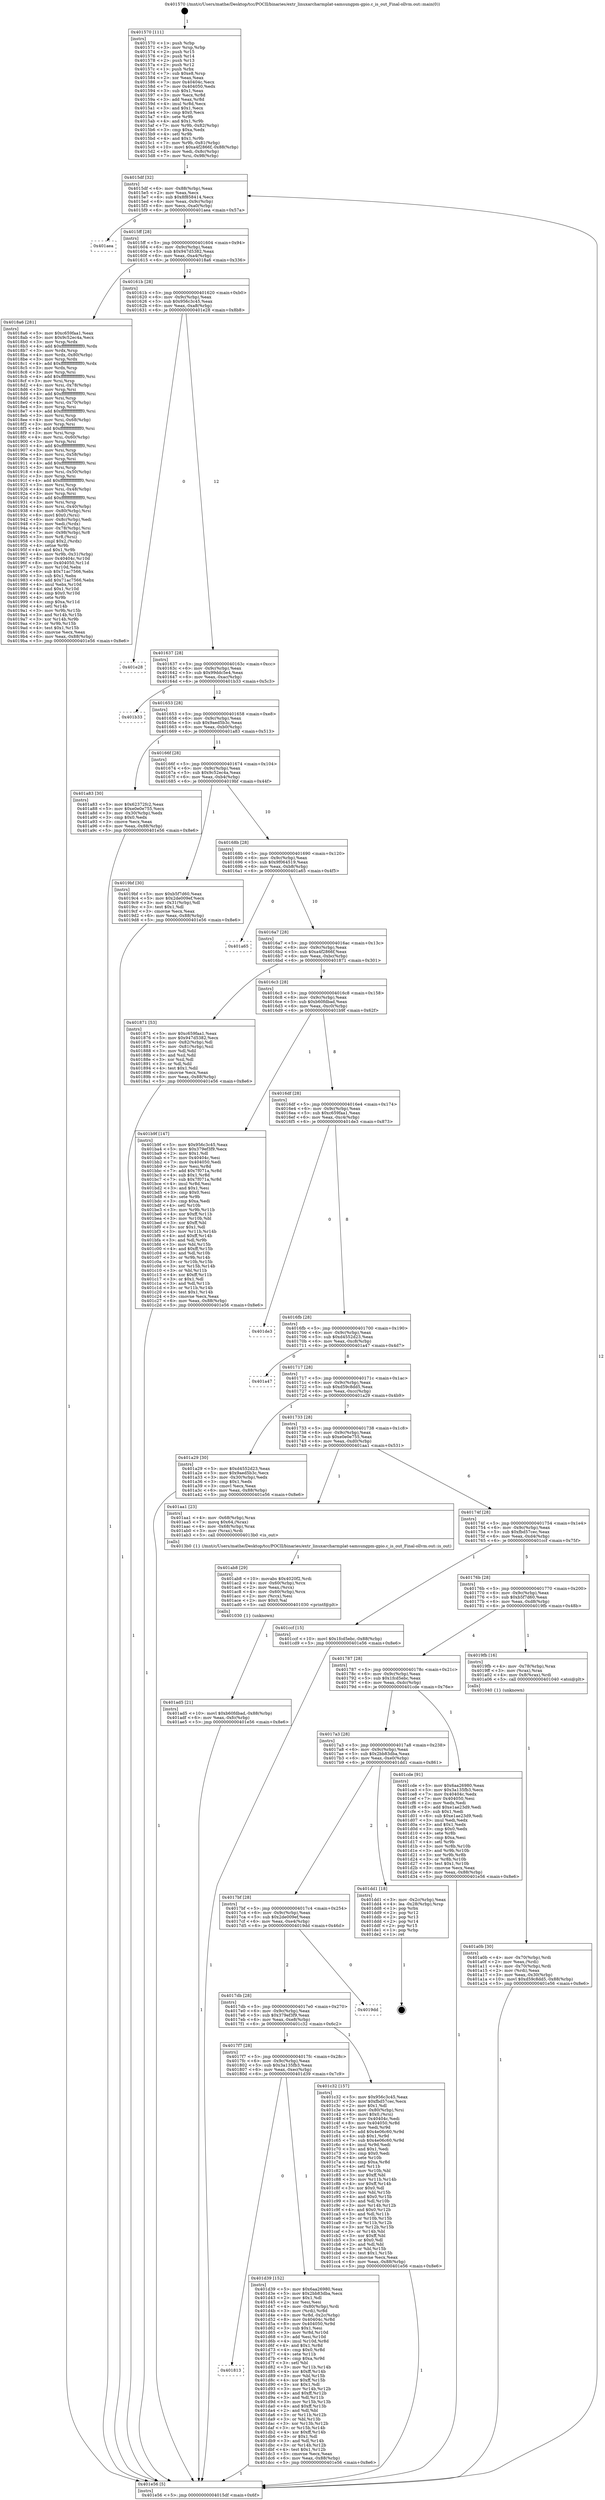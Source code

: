 digraph "0x401570" {
  label = "0x401570 (/mnt/c/Users/mathe/Desktop/tcc/POCII/binaries/extr_linuxarcharmplat-samsungpm-gpio.c_is_out_Final-ollvm.out::main(0))"
  labelloc = "t"
  node[shape=record]

  Entry [label="",width=0.3,height=0.3,shape=circle,fillcolor=black,style=filled]
  "0x4015df" [label="{
     0x4015df [32]\l
     | [instrs]\l
     &nbsp;&nbsp;0x4015df \<+6\>: mov -0x88(%rbp),%eax\l
     &nbsp;&nbsp;0x4015e5 \<+2\>: mov %eax,%ecx\l
     &nbsp;&nbsp;0x4015e7 \<+6\>: sub $0x8f858414,%ecx\l
     &nbsp;&nbsp;0x4015ed \<+6\>: mov %eax,-0x9c(%rbp)\l
     &nbsp;&nbsp;0x4015f3 \<+6\>: mov %ecx,-0xa0(%rbp)\l
     &nbsp;&nbsp;0x4015f9 \<+6\>: je 0000000000401aea \<main+0x57a\>\l
  }"]
  "0x401aea" [label="{
     0x401aea\l
  }", style=dashed]
  "0x4015ff" [label="{
     0x4015ff [28]\l
     | [instrs]\l
     &nbsp;&nbsp;0x4015ff \<+5\>: jmp 0000000000401604 \<main+0x94\>\l
     &nbsp;&nbsp;0x401604 \<+6\>: mov -0x9c(%rbp),%eax\l
     &nbsp;&nbsp;0x40160a \<+5\>: sub $0x947d5382,%eax\l
     &nbsp;&nbsp;0x40160f \<+6\>: mov %eax,-0xa4(%rbp)\l
     &nbsp;&nbsp;0x401615 \<+6\>: je 00000000004018a6 \<main+0x336\>\l
  }"]
  Exit [label="",width=0.3,height=0.3,shape=circle,fillcolor=black,style=filled,peripheries=2]
  "0x4018a6" [label="{
     0x4018a6 [281]\l
     | [instrs]\l
     &nbsp;&nbsp;0x4018a6 \<+5\>: mov $0xc659faa1,%eax\l
     &nbsp;&nbsp;0x4018ab \<+5\>: mov $0x9c52ec4a,%ecx\l
     &nbsp;&nbsp;0x4018b0 \<+3\>: mov %rsp,%rdx\l
     &nbsp;&nbsp;0x4018b3 \<+4\>: add $0xfffffffffffffff0,%rdx\l
     &nbsp;&nbsp;0x4018b7 \<+3\>: mov %rdx,%rsp\l
     &nbsp;&nbsp;0x4018ba \<+4\>: mov %rdx,-0x80(%rbp)\l
     &nbsp;&nbsp;0x4018be \<+3\>: mov %rsp,%rdx\l
     &nbsp;&nbsp;0x4018c1 \<+4\>: add $0xfffffffffffffff0,%rdx\l
     &nbsp;&nbsp;0x4018c5 \<+3\>: mov %rdx,%rsp\l
     &nbsp;&nbsp;0x4018c8 \<+3\>: mov %rsp,%rsi\l
     &nbsp;&nbsp;0x4018cb \<+4\>: add $0xfffffffffffffff0,%rsi\l
     &nbsp;&nbsp;0x4018cf \<+3\>: mov %rsi,%rsp\l
     &nbsp;&nbsp;0x4018d2 \<+4\>: mov %rsi,-0x78(%rbp)\l
     &nbsp;&nbsp;0x4018d6 \<+3\>: mov %rsp,%rsi\l
     &nbsp;&nbsp;0x4018d9 \<+4\>: add $0xfffffffffffffff0,%rsi\l
     &nbsp;&nbsp;0x4018dd \<+3\>: mov %rsi,%rsp\l
     &nbsp;&nbsp;0x4018e0 \<+4\>: mov %rsi,-0x70(%rbp)\l
     &nbsp;&nbsp;0x4018e4 \<+3\>: mov %rsp,%rsi\l
     &nbsp;&nbsp;0x4018e7 \<+4\>: add $0xfffffffffffffff0,%rsi\l
     &nbsp;&nbsp;0x4018eb \<+3\>: mov %rsi,%rsp\l
     &nbsp;&nbsp;0x4018ee \<+4\>: mov %rsi,-0x68(%rbp)\l
     &nbsp;&nbsp;0x4018f2 \<+3\>: mov %rsp,%rsi\l
     &nbsp;&nbsp;0x4018f5 \<+4\>: add $0xfffffffffffffff0,%rsi\l
     &nbsp;&nbsp;0x4018f9 \<+3\>: mov %rsi,%rsp\l
     &nbsp;&nbsp;0x4018fc \<+4\>: mov %rsi,-0x60(%rbp)\l
     &nbsp;&nbsp;0x401900 \<+3\>: mov %rsp,%rsi\l
     &nbsp;&nbsp;0x401903 \<+4\>: add $0xfffffffffffffff0,%rsi\l
     &nbsp;&nbsp;0x401907 \<+3\>: mov %rsi,%rsp\l
     &nbsp;&nbsp;0x40190a \<+4\>: mov %rsi,-0x58(%rbp)\l
     &nbsp;&nbsp;0x40190e \<+3\>: mov %rsp,%rsi\l
     &nbsp;&nbsp;0x401911 \<+4\>: add $0xfffffffffffffff0,%rsi\l
     &nbsp;&nbsp;0x401915 \<+3\>: mov %rsi,%rsp\l
     &nbsp;&nbsp;0x401918 \<+4\>: mov %rsi,-0x50(%rbp)\l
     &nbsp;&nbsp;0x40191c \<+3\>: mov %rsp,%rsi\l
     &nbsp;&nbsp;0x40191f \<+4\>: add $0xfffffffffffffff0,%rsi\l
     &nbsp;&nbsp;0x401923 \<+3\>: mov %rsi,%rsp\l
     &nbsp;&nbsp;0x401926 \<+4\>: mov %rsi,-0x48(%rbp)\l
     &nbsp;&nbsp;0x40192a \<+3\>: mov %rsp,%rsi\l
     &nbsp;&nbsp;0x40192d \<+4\>: add $0xfffffffffffffff0,%rsi\l
     &nbsp;&nbsp;0x401931 \<+3\>: mov %rsi,%rsp\l
     &nbsp;&nbsp;0x401934 \<+4\>: mov %rsi,-0x40(%rbp)\l
     &nbsp;&nbsp;0x401938 \<+4\>: mov -0x80(%rbp),%rsi\l
     &nbsp;&nbsp;0x40193c \<+6\>: movl $0x0,(%rsi)\l
     &nbsp;&nbsp;0x401942 \<+6\>: mov -0x8c(%rbp),%edi\l
     &nbsp;&nbsp;0x401948 \<+2\>: mov %edi,(%rdx)\l
     &nbsp;&nbsp;0x40194a \<+4\>: mov -0x78(%rbp),%rsi\l
     &nbsp;&nbsp;0x40194e \<+7\>: mov -0x98(%rbp),%r8\l
     &nbsp;&nbsp;0x401955 \<+3\>: mov %r8,(%rsi)\l
     &nbsp;&nbsp;0x401958 \<+3\>: cmpl $0x2,(%rdx)\l
     &nbsp;&nbsp;0x40195b \<+4\>: setne %r9b\l
     &nbsp;&nbsp;0x40195f \<+4\>: and $0x1,%r9b\l
     &nbsp;&nbsp;0x401963 \<+4\>: mov %r9b,-0x31(%rbp)\l
     &nbsp;&nbsp;0x401967 \<+8\>: mov 0x40404c,%r10d\l
     &nbsp;&nbsp;0x40196f \<+8\>: mov 0x404050,%r11d\l
     &nbsp;&nbsp;0x401977 \<+3\>: mov %r10d,%ebx\l
     &nbsp;&nbsp;0x40197a \<+6\>: sub $0x71ac7566,%ebx\l
     &nbsp;&nbsp;0x401980 \<+3\>: sub $0x1,%ebx\l
     &nbsp;&nbsp;0x401983 \<+6\>: add $0x71ac7566,%ebx\l
     &nbsp;&nbsp;0x401989 \<+4\>: imul %ebx,%r10d\l
     &nbsp;&nbsp;0x40198d \<+4\>: and $0x1,%r10d\l
     &nbsp;&nbsp;0x401991 \<+4\>: cmp $0x0,%r10d\l
     &nbsp;&nbsp;0x401995 \<+4\>: sete %r9b\l
     &nbsp;&nbsp;0x401999 \<+4\>: cmp $0xa,%r11d\l
     &nbsp;&nbsp;0x40199d \<+4\>: setl %r14b\l
     &nbsp;&nbsp;0x4019a1 \<+3\>: mov %r9b,%r15b\l
     &nbsp;&nbsp;0x4019a4 \<+3\>: and %r14b,%r15b\l
     &nbsp;&nbsp;0x4019a7 \<+3\>: xor %r14b,%r9b\l
     &nbsp;&nbsp;0x4019aa \<+3\>: or %r9b,%r15b\l
     &nbsp;&nbsp;0x4019ad \<+4\>: test $0x1,%r15b\l
     &nbsp;&nbsp;0x4019b1 \<+3\>: cmovne %ecx,%eax\l
     &nbsp;&nbsp;0x4019b4 \<+6\>: mov %eax,-0x88(%rbp)\l
     &nbsp;&nbsp;0x4019ba \<+5\>: jmp 0000000000401e56 \<main+0x8e6\>\l
  }"]
  "0x40161b" [label="{
     0x40161b [28]\l
     | [instrs]\l
     &nbsp;&nbsp;0x40161b \<+5\>: jmp 0000000000401620 \<main+0xb0\>\l
     &nbsp;&nbsp;0x401620 \<+6\>: mov -0x9c(%rbp),%eax\l
     &nbsp;&nbsp;0x401626 \<+5\>: sub $0x956c3c45,%eax\l
     &nbsp;&nbsp;0x40162b \<+6\>: mov %eax,-0xa8(%rbp)\l
     &nbsp;&nbsp;0x401631 \<+6\>: je 0000000000401e28 \<main+0x8b8\>\l
  }"]
  "0x401813" [label="{
     0x401813\l
  }", style=dashed]
  "0x401e28" [label="{
     0x401e28\l
  }", style=dashed]
  "0x401637" [label="{
     0x401637 [28]\l
     | [instrs]\l
     &nbsp;&nbsp;0x401637 \<+5\>: jmp 000000000040163c \<main+0xcc\>\l
     &nbsp;&nbsp;0x40163c \<+6\>: mov -0x9c(%rbp),%eax\l
     &nbsp;&nbsp;0x401642 \<+5\>: sub $0x99ddc5e4,%eax\l
     &nbsp;&nbsp;0x401647 \<+6\>: mov %eax,-0xac(%rbp)\l
     &nbsp;&nbsp;0x40164d \<+6\>: je 0000000000401b33 \<main+0x5c3\>\l
  }"]
  "0x401d39" [label="{
     0x401d39 [152]\l
     | [instrs]\l
     &nbsp;&nbsp;0x401d39 \<+5\>: mov $0x6aa26980,%eax\l
     &nbsp;&nbsp;0x401d3e \<+5\>: mov $0x2bb83dba,%ecx\l
     &nbsp;&nbsp;0x401d43 \<+2\>: mov $0x1,%dl\l
     &nbsp;&nbsp;0x401d45 \<+2\>: xor %esi,%esi\l
     &nbsp;&nbsp;0x401d47 \<+4\>: mov -0x80(%rbp),%rdi\l
     &nbsp;&nbsp;0x401d4b \<+3\>: mov (%rdi),%r8d\l
     &nbsp;&nbsp;0x401d4e \<+4\>: mov %r8d,-0x2c(%rbp)\l
     &nbsp;&nbsp;0x401d52 \<+8\>: mov 0x40404c,%r8d\l
     &nbsp;&nbsp;0x401d5a \<+8\>: mov 0x404050,%r9d\l
     &nbsp;&nbsp;0x401d62 \<+3\>: sub $0x1,%esi\l
     &nbsp;&nbsp;0x401d65 \<+3\>: mov %r8d,%r10d\l
     &nbsp;&nbsp;0x401d68 \<+3\>: add %esi,%r10d\l
     &nbsp;&nbsp;0x401d6b \<+4\>: imul %r10d,%r8d\l
     &nbsp;&nbsp;0x401d6f \<+4\>: and $0x1,%r8d\l
     &nbsp;&nbsp;0x401d73 \<+4\>: cmp $0x0,%r8d\l
     &nbsp;&nbsp;0x401d77 \<+4\>: sete %r11b\l
     &nbsp;&nbsp;0x401d7b \<+4\>: cmp $0xa,%r9d\l
     &nbsp;&nbsp;0x401d7f \<+3\>: setl %bl\l
     &nbsp;&nbsp;0x401d82 \<+3\>: mov %r11b,%r14b\l
     &nbsp;&nbsp;0x401d85 \<+4\>: xor $0xff,%r14b\l
     &nbsp;&nbsp;0x401d89 \<+3\>: mov %bl,%r15b\l
     &nbsp;&nbsp;0x401d8c \<+4\>: xor $0xff,%r15b\l
     &nbsp;&nbsp;0x401d90 \<+3\>: xor $0x1,%dl\l
     &nbsp;&nbsp;0x401d93 \<+3\>: mov %r14b,%r12b\l
     &nbsp;&nbsp;0x401d96 \<+4\>: and $0xff,%r12b\l
     &nbsp;&nbsp;0x401d9a \<+3\>: and %dl,%r11b\l
     &nbsp;&nbsp;0x401d9d \<+3\>: mov %r15b,%r13b\l
     &nbsp;&nbsp;0x401da0 \<+4\>: and $0xff,%r13b\l
     &nbsp;&nbsp;0x401da4 \<+2\>: and %dl,%bl\l
     &nbsp;&nbsp;0x401da6 \<+3\>: or %r11b,%r12b\l
     &nbsp;&nbsp;0x401da9 \<+3\>: or %bl,%r13b\l
     &nbsp;&nbsp;0x401dac \<+3\>: xor %r13b,%r12b\l
     &nbsp;&nbsp;0x401daf \<+3\>: or %r15b,%r14b\l
     &nbsp;&nbsp;0x401db2 \<+4\>: xor $0xff,%r14b\l
     &nbsp;&nbsp;0x401db6 \<+3\>: or $0x1,%dl\l
     &nbsp;&nbsp;0x401db9 \<+3\>: and %dl,%r14b\l
     &nbsp;&nbsp;0x401dbc \<+3\>: or %r14b,%r12b\l
     &nbsp;&nbsp;0x401dbf \<+4\>: test $0x1,%r12b\l
     &nbsp;&nbsp;0x401dc3 \<+3\>: cmovne %ecx,%eax\l
     &nbsp;&nbsp;0x401dc6 \<+6\>: mov %eax,-0x88(%rbp)\l
     &nbsp;&nbsp;0x401dcc \<+5\>: jmp 0000000000401e56 \<main+0x8e6\>\l
  }"]
  "0x401b33" [label="{
     0x401b33\l
  }", style=dashed]
  "0x401653" [label="{
     0x401653 [28]\l
     | [instrs]\l
     &nbsp;&nbsp;0x401653 \<+5\>: jmp 0000000000401658 \<main+0xe8\>\l
     &nbsp;&nbsp;0x401658 \<+6\>: mov -0x9c(%rbp),%eax\l
     &nbsp;&nbsp;0x40165e \<+5\>: sub $0x9aed5b3c,%eax\l
     &nbsp;&nbsp;0x401663 \<+6\>: mov %eax,-0xb0(%rbp)\l
     &nbsp;&nbsp;0x401669 \<+6\>: je 0000000000401a83 \<main+0x513\>\l
  }"]
  "0x4017f7" [label="{
     0x4017f7 [28]\l
     | [instrs]\l
     &nbsp;&nbsp;0x4017f7 \<+5\>: jmp 00000000004017fc \<main+0x28c\>\l
     &nbsp;&nbsp;0x4017fc \<+6\>: mov -0x9c(%rbp),%eax\l
     &nbsp;&nbsp;0x401802 \<+5\>: sub $0x3a135fb3,%eax\l
     &nbsp;&nbsp;0x401807 \<+6\>: mov %eax,-0xec(%rbp)\l
     &nbsp;&nbsp;0x40180d \<+6\>: je 0000000000401d39 \<main+0x7c9\>\l
  }"]
  "0x401a83" [label="{
     0x401a83 [30]\l
     | [instrs]\l
     &nbsp;&nbsp;0x401a83 \<+5\>: mov $0x62372fc2,%eax\l
     &nbsp;&nbsp;0x401a88 \<+5\>: mov $0xe0e0e755,%ecx\l
     &nbsp;&nbsp;0x401a8d \<+3\>: mov -0x30(%rbp),%edx\l
     &nbsp;&nbsp;0x401a90 \<+3\>: cmp $0x0,%edx\l
     &nbsp;&nbsp;0x401a93 \<+3\>: cmove %ecx,%eax\l
     &nbsp;&nbsp;0x401a96 \<+6\>: mov %eax,-0x88(%rbp)\l
     &nbsp;&nbsp;0x401a9c \<+5\>: jmp 0000000000401e56 \<main+0x8e6\>\l
  }"]
  "0x40166f" [label="{
     0x40166f [28]\l
     | [instrs]\l
     &nbsp;&nbsp;0x40166f \<+5\>: jmp 0000000000401674 \<main+0x104\>\l
     &nbsp;&nbsp;0x401674 \<+6\>: mov -0x9c(%rbp),%eax\l
     &nbsp;&nbsp;0x40167a \<+5\>: sub $0x9c52ec4a,%eax\l
     &nbsp;&nbsp;0x40167f \<+6\>: mov %eax,-0xb4(%rbp)\l
     &nbsp;&nbsp;0x401685 \<+6\>: je 00000000004019bf \<main+0x44f\>\l
  }"]
  "0x401c32" [label="{
     0x401c32 [157]\l
     | [instrs]\l
     &nbsp;&nbsp;0x401c32 \<+5\>: mov $0x956c3c45,%eax\l
     &nbsp;&nbsp;0x401c37 \<+5\>: mov $0xfbd57cec,%ecx\l
     &nbsp;&nbsp;0x401c3c \<+2\>: mov $0x1,%dl\l
     &nbsp;&nbsp;0x401c3e \<+4\>: mov -0x80(%rbp),%rsi\l
     &nbsp;&nbsp;0x401c42 \<+6\>: movl $0x0,(%rsi)\l
     &nbsp;&nbsp;0x401c48 \<+7\>: mov 0x40404c,%edi\l
     &nbsp;&nbsp;0x401c4f \<+8\>: mov 0x404050,%r8d\l
     &nbsp;&nbsp;0x401c57 \<+3\>: mov %edi,%r9d\l
     &nbsp;&nbsp;0x401c5a \<+7\>: add $0x4e06c60,%r9d\l
     &nbsp;&nbsp;0x401c61 \<+4\>: sub $0x1,%r9d\l
     &nbsp;&nbsp;0x401c65 \<+7\>: sub $0x4e06c60,%r9d\l
     &nbsp;&nbsp;0x401c6c \<+4\>: imul %r9d,%edi\l
     &nbsp;&nbsp;0x401c70 \<+3\>: and $0x1,%edi\l
     &nbsp;&nbsp;0x401c73 \<+3\>: cmp $0x0,%edi\l
     &nbsp;&nbsp;0x401c76 \<+4\>: sete %r10b\l
     &nbsp;&nbsp;0x401c7a \<+4\>: cmp $0xa,%r8d\l
     &nbsp;&nbsp;0x401c7e \<+4\>: setl %r11b\l
     &nbsp;&nbsp;0x401c82 \<+3\>: mov %r10b,%bl\l
     &nbsp;&nbsp;0x401c85 \<+3\>: xor $0xff,%bl\l
     &nbsp;&nbsp;0x401c88 \<+3\>: mov %r11b,%r14b\l
     &nbsp;&nbsp;0x401c8b \<+4\>: xor $0xff,%r14b\l
     &nbsp;&nbsp;0x401c8f \<+3\>: xor $0x0,%dl\l
     &nbsp;&nbsp;0x401c92 \<+3\>: mov %bl,%r15b\l
     &nbsp;&nbsp;0x401c95 \<+4\>: and $0x0,%r15b\l
     &nbsp;&nbsp;0x401c99 \<+3\>: and %dl,%r10b\l
     &nbsp;&nbsp;0x401c9c \<+3\>: mov %r14b,%r12b\l
     &nbsp;&nbsp;0x401c9f \<+4\>: and $0x0,%r12b\l
     &nbsp;&nbsp;0x401ca3 \<+3\>: and %dl,%r11b\l
     &nbsp;&nbsp;0x401ca6 \<+3\>: or %r10b,%r15b\l
     &nbsp;&nbsp;0x401ca9 \<+3\>: or %r11b,%r12b\l
     &nbsp;&nbsp;0x401cac \<+3\>: xor %r12b,%r15b\l
     &nbsp;&nbsp;0x401caf \<+3\>: or %r14b,%bl\l
     &nbsp;&nbsp;0x401cb2 \<+3\>: xor $0xff,%bl\l
     &nbsp;&nbsp;0x401cb5 \<+3\>: or $0x0,%dl\l
     &nbsp;&nbsp;0x401cb8 \<+2\>: and %dl,%bl\l
     &nbsp;&nbsp;0x401cba \<+3\>: or %bl,%r15b\l
     &nbsp;&nbsp;0x401cbd \<+4\>: test $0x1,%r15b\l
     &nbsp;&nbsp;0x401cc1 \<+3\>: cmovne %ecx,%eax\l
     &nbsp;&nbsp;0x401cc4 \<+6\>: mov %eax,-0x88(%rbp)\l
     &nbsp;&nbsp;0x401cca \<+5\>: jmp 0000000000401e56 \<main+0x8e6\>\l
  }"]
  "0x4019bf" [label="{
     0x4019bf [30]\l
     | [instrs]\l
     &nbsp;&nbsp;0x4019bf \<+5\>: mov $0xb5f7d60,%eax\l
     &nbsp;&nbsp;0x4019c4 \<+5\>: mov $0x2de009ef,%ecx\l
     &nbsp;&nbsp;0x4019c9 \<+3\>: mov -0x31(%rbp),%dl\l
     &nbsp;&nbsp;0x4019cc \<+3\>: test $0x1,%dl\l
     &nbsp;&nbsp;0x4019cf \<+3\>: cmovne %ecx,%eax\l
     &nbsp;&nbsp;0x4019d2 \<+6\>: mov %eax,-0x88(%rbp)\l
     &nbsp;&nbsp;0x4019d8 \<+5\>: jmp 0000000000401e56 \<main+0x8e6\>\l
  }"]
  "0x40168b" [label="{
     0x40168b [28]\l
     | [instrs]\l
     &nbsp;&nbsp;0x40168b \<+5\>: jmp 0000000000401690 \<main+0x120\>\l
     &nbsp;&nbsp;0x401690 \<+6\>: mov -0x9c(%rbp),%eax\l
     &nbsp;&nbsp;0x401696 \<+5\>: sub $0x9f064519,%eax\l
     &nbsp;&nbsp;0x40169b \<+6\>: mov %eax,-0xb8(%rbp)\l
     &nbsp;&nbsp;0x4016a1 \<+6\>: je 0000000000401a65 \<main+0x4f5\>\l
  }"]
  "0x4017db" [label="{
     0x4017db [28]\l
     | [instrs]\l
     &nbsp;&nbsp;0x4017db \<+5\>: jmp 00000000004017e0 \<main+0x270\>\l
     &nbsp;&nbsp;0x4017e0 \<+6\>: mov -0x9c(%rbp),%eax\l
     &nbsp;&nbsp;0x4017e6 \<+5\>: sub $0x379ef3f9,%eax\l
     &nbsp;&nbsp;0x4017eb \<+6\>: mov %eax,-0xe8(%rbp)\l
     &nbsp;&nbsp;0x4017f1 \<+6\>: je 0000000000401c32 \<main+0x6c2\>\l
  }"]
  "0x401a65" [label="{
     0x401a65\l
  }", style=dashed]
  "0x4016a7" [label="{
     0x4016a7 [28]\l
     | [instrs]\l
     &nbsp;&nbsp;0x4016a7 \<+5\>: jmp 00000000004016ac \<main+0x13c\>\l
     &nbsp;&nbsp;0x4016ac \<+6\>: mov -0x9c(%rbp),%eax\l
     &nbsp;&nbsp;0x4016b2 \<+5\>: sub $0xa4f2866f,%eax\l
     &nbsp;&nbsp;0x4016b7 \<+6\>: mov %eax,-0xbc(%rbp)\l
     &nbsp;&nbsp;0x4016bd \<+6\>: je 0000000000401871 \<main+0x301\>\l
  }"]
  "0x4019dd" [label="{
     0x4019dd\l
  }", style=dashed]
  "0x401871" [label="{
     0x401871 [53]\l
     | [instrs]\l
     &nbsp;&nbsp;0x401871 \<+5\>: mov $0xc659faa1,%eax\l
     &nbsp;&nbsp;0x401876 \<+5\>: mov $0x947d5382,%ecx\l
     &nbsp;&nbsp;0x40187b \<+6\>: mov -0x82(%rbp),%dl\l
     &nbsp;&nbsp;0x401881 \<+7\>: mov -0x81(%rbp),%sil\l
     &nbsp;&nbsp;0x401888 \<+3\>: mov %dl,%dil\l
     &nbsp;&nbsp;0x40188b \<+3\>: and %sil,%dil\l
     &nbsp;&nbsp;0x40188e \<+3\>: xor %sil,%dl\l
     &nbsp;&nbsp;0x401891 \<+3\>: or %dl,%dil\l
     &nbsp;&nbsp;0x401894 \<+4\>: test $0x1,%dil\l
     &nbsp;&nbsp;0x401898 \<+3\>: cmovne %ecx,%eax\l
     &nbsp;&nbsp;0x40189b \<+6\>: mov %eax,-0x88(%rbp)\l
     &nbsp;&nbsp;0x4018a1 \<+5\>: jmp 0000000000401e56 \<main+0x8e6\>\l
  }"]
  "0x4016c3" [label="{
     0x4016c3 [28]\l
     | [instrs]\l
     &nbsp;&nbsp;0x4016c3 \<+5\>: jmp 00000000004016c8 \<main+0x158\>\l
     &nbsp;&nbsp;0x4016c8 \<+6\>: mov -0x9c(%rbp),%eax\l
     &nbsp;&nbsp;0x4016ce \<+5\>: sub $0xb60fdbad,%eax\l
     &nbsp;&nbsp;0x4016d3 \<+6\>: mov %eax,-0xc0(%rbp)\l
     &nbsp;&nbsp;0x4016d9 \<+6\>: je 0000000000401b9f \<main+0x62f\>\l
  }"]
  "0x401e56" [label="{
     0x401e56 [5]\l
     | [instrs]\l
     &nbsp;&nbsp;0x401e56 \<+5\>: jmp 00000000004015df \<main+0x6f\>\l
  }"]
  "0x401570" [label="{
     0x401570 [111]\l
     | [instrs]\l
     &nbsp;&nbsp;0x401570 \<+1\>: push %rbp\l
     &nbsp;&nbsp;0x401571 \<+3\>: mov %rsp,%rbp\l
     &nbsp;&nbsp;0x401574 \<+2\>: push %r15\l
     &nbsp;&nbsp;0x401576 \<+2\>: push %r14\l
     &nbsp;&nbsp;0x401578 \<+2\>: push %r13\l
     &nbsp;&nbsp;0x40157a \<+2\>: push %r12\l
     &nbsp;&nbsp;0x40157c \<+1\>: push %rbx\l
     &nbsp;&nbsp;0x40157d \<+7\>: sub $0xe8,%rsp\l
     &nbsp;&nbsp;0x401584 \<+2\>: xor %eax,%eax\l
     &nbsp;&nbsp;0x401586 \<+7\>: mov 0x40404c,%ecx\l
     &nbsp;&nbsp;0x40158d \<+7\>: mov 0x404050,%edx\l
     &nbsp;&nbsp;0x401594 \<+3\>: sub $0x1,%eax\l
     &nbsp;&nbsp;0x401597 \<+3\>: mov %ecx,%r8d\l
     &nbsp;&nbsp;0x40159a \<+3\>: add %eax,%r8d\l
     &nbsp;&nbsp;0x40159d \<+4\>: imul %r8d,%ecx\l
     &nbsp;&nbsp;0x4015a1 \<+3\>: and $0x1,%ecx\l
     &nbsp;&nbsp;0x4015a4 \<+3\>: cmp $0x0,%ecx\l
     &nbsp;&nbsp;0x4015a7 \<+4\>: sete %r9b\l
     &nbsp;&nbsp;0x4015ab \<+4\>: and $0x1,%r9b\l
     &nbsp;&nbsp;0x4015af \<+7\>: mov %r9b,-0x82(%rbp)\l
     &nbsp;&nbsp;0x4015b6 \<+3\>: cmp $0xa,%edx\l
     &nbsp;&nbsp;0x4015b9 \<+4\>: setl %r9b\l
     &nbsp;&nbsp;0x4015bd \<+4\>: and $0x1,%r9b\l
     &nbsp;&nbsp;0x4015c1 \<+7\>: mov %r9b,-0x81(%rbp)\l
     &nbsp;&nbsp;0x4015c8 \<+10\>: movl $0xa4f2866f,-0x88(%rbp)\l
     &nbsp;&nbsp;0x4015d2 \<+6\>: mov %edi,-0x8c(%rbp)\l
     &nbsp;&nbsp;0x4015d8 \<+7\>: mov %rsi,-0x98(%rbp)\l
  }"]
  "0x4017bf" [label="{
     0x4017bf [28]\l
     | [instrs]\l
     &nbsp;&nbsp;0x4017bf \<+5\>: jmp 00000000004017c4 \<main+0x254\>\l
     &nbsp;&nbsp;0x4017c4 \<+6\>: mov -0x9c(%rbp),%eax\l
     &nbsp;&nbsp;0x4017ca \<+5\>: sub $0x2de009ef,%eax\l
     &nbsp;&nbsp;0x4017cf \<+6\>: mov %eax,-0xe4(%rbp)\l
     &nbsp;&nbsp;0x4017d5 \<+6\>: je 00000000004019dd \<main+0x46d\>\l
  }"]
  "0x401dd1" [label="{
     0x401dd1 [18]\l
     | [instrs]\l
     &nbsp;&nbsp;0x401dd1 \<+3\>: mov -0x2c(%rbp),%eax\l
     &nbsp;&nbsp;0x401dd4 \<+4\>: lea -0x28(%rbp),%rsp\l
     &nbsp;&nbsp;0x401dd8 \<+1\>: pop %rbx\l
     &nbsp;&nbsp;0x401dd9 \<+2\>: pop %r12\l
     &nbsp;&nbsp;0x401ddb \<+2\>: pop %r13\l
     &nbsp;&nbsp;0x401ddd \<+2\>: pop %r14\l
     &nbsp;&nbsp;0x401ddf \<+2\>: pop %r15\l
     &nbsp;&nbsp;0x401de1 \<+1\>: pop %rbp\l
     &nbsp;&nbsp;0x401de2 \<+1\>: ret\l
  }"]
  "0x401b9f" [label="{
     0x401b9f [147]\l
     | [instrs]\l
     &nbsp;&nbsp;0x401b9f \<+5\>: mov $0x956c3c45,%eax\l
     &nbsp;&nbsp;0x401ba4 \<+5\>: mov $0x379ef3f9,%ecx\l
     &nbsp;&nbsp;0x401ba9 \<+2\>: mov $0x1,%dl\l
     &nbsp;&nbsp;0x401bab \<+7\>: mov 0x40404c,%esi\l
     &nbsp;&nbsp;0x401bb2 \<+7\>: mov 0x404050,%edi\l
     &nbsp;&nbsp;0x401bb9 \<+3\>: mov %esi,%r8d\l
     &nbsp;&nbsp;0x401bbc \<+7\>: add $0x7f071a,%r8d\l
     &nbsp;&nbsp;0x401bc3 \<+4\>: sub $0x1,%r8d\l
     &nbsp;&nbsp;0x401bc7 \<+7\>: sub $0x7f071a,%r8d\l
     &nbsp;&nbsp;0x401bce \<+4\>: imul %r8d,%esi\l
     &nbsp;&nbsp;0x401bd2 \<+3\>: and $0x1,%esi\l
     &nbsp;&nbsp;0x401bd5 \<+3\>: cmp $0x0,%esi\l
     &nbsp;&nbsp;0x401bd8 \<+4\>: sete %r9b\l
     &nbsp;&nbsp;0x401bdc \<+3\>: cmp $0xa,%edi\l
     &nbsp;&nbsp;0x401bdf \<+4\>: setl %r10b\l
     &nbsp;&nbsp;0x401be3 \<+3\>: mov %r9b,%r11b\l
     &nbsp;&nbsp;0x401be6 \<+4\>: xor $0xff,%r11b\l
     &nbsp;&nbsp;0x401bea \<+3\>: mov %r10b,%bl\l
     &nbsp;&nbsp;0x401bed \<+3\>: xor $0xff,%bl\l
     &nbsp;&nbsp;0x401bf0 \<+3\>: xor $0x1,%dl\l
     &nbsp;&nbsp;0x401bf3 \<+3\>: mov %r11b,%r14b\l
     &nbsp;&nbsp;0x401bf6 \<+4\>: and $0xff,%r14b\l
     &nbsp;&nbsp;0x401bfa \<+3\>: and %dl,%r9b\l
     &nbsp;&nbsp;0x401bfd \<+3\>: mov %bl,%r15b\l
     &nbsp;&nbsp;0x401c00 \<+4\>: and $0xff,%r15b\l
     &nbsp;&nbsp;0x401c04 \<+3\>: and %dl,%r10b\l
     &nbsp;&nbsp;0x401c07 \<+3\>: or %r9b,%r14b\l
     &nbsp;&nbsp;0x401c0a \<+3\>: or %r10b,%r15b\l
     &nbsp;&nbsp;0x401c0d \<+3\>: xor %r15b,%r14b\l
     &nbsp;&nbsp;0x401c10 \<+3\>: or %bl,%r11b\l
     &nbsp;&nbsp;0x401c13 \<+4\>: xor $0xff,%r11b\l
     &nbsp;&nbsp;0x401c17 \<+3\>: or $0x1,%dl\l
     &nbsp;&nbsp;0x401c1a \<+3\>: and %dl,%r11b\l
     &nbsp;&nbsp;0x401c1d \<+3\>: or %r11b,%r14b\l
     &nbsp;&nbsp;0x401c20 \<+4\>: test $0x1,%r14b\l
     &nbsp;&nbsp;0x401c24 \<+3\>: cmovne %ecx,%eax\l
     &nbsp;&nbsp;0x401c27 \<+6\>: mov %eax,-0x88(%rbp)\l
     &nbsp;&nbsp;0x401c2d \<+5\>: jmp 0000000000401e56 \<main+0x8e6\>\l
  }"]
  "0x4016df" [label="{
     0x4016df [28]\l
     | [instrs]\l
     &nbsp;&nbsp;0x4016df \<+5\>: jmp 00000000004016e4 \<main+0x174\>\l
     &nbsp;&nbsp;0x4016e4 \<+6\>: mov -0x9c(%rbp),%eax\l
     &nbsp;&nbsp;0x4016ea \<+5\>: sub $0xc659faa1,%eax\l
     &nbsp;&nbsp;0x4016ef \<+6\>: mov %eax,-0xc4(%rbp)\l
     &nbsp;&nbsp;0x4016f5 \<+6\>: je 0000000000401de3 \<main+0x873\>\l
  }"]
  "0x4017a3" [label="{
     0x4017a3 [28]\l
     | [instrs]\l
     &nbsp;&nbsp;0x4017a3 \<+5\>: jmp 00000000004017a8 \<main+0x238\>\l
     &nbsp;&nbsp;0x4017a8 \<+6\>: mov -0x9c(%rbp),%eax\l
     &nbsp;&nbsp;0x4017ae \<+5\>: sub $0x2bb83dba,%eax\l
     &nbsp;&nbsp;0x4017b3 \<+6\>: mov %eax,-0xe0(%rbp)\l
     &nbsp;&nbsp;0x4017b9 \<+6\>: je 0000000000401dd1 \<main+0x861\>\l
  }"]
  "0x401de3" [label="{
     0x401de3\l
  }", style=dashed]
  "0x4016fb" [label="{
     0x4016fb [28]\l
     | [instrs]\l
     &nbsp;&nbsp;0x4016fb \<+5\>: jmp 0000000000401700 \<main+0x190\>\l
     &nbsp;&nbsp;0x401700 \<+6\>: mov -0x9c(%rbp),%eax\l
     &nbsp;&nbsp;0x401706 \<+5\>: sub $0xd4552d23,%eax\l
     &nbsp;&nbsp;0x40170b \<+6\>: mov %eax,-0xc8(%rbp)\l
     &nbsp;&nbsp;0x401711 \<+6\>: je 0000000000401a47 \<main+0x4d7\>\l
  }"]
  "0x401cde" [label="{
     0x401cde [91]\l
     | [instrs]\l
     &nbsp;&nbsp;0x401cde \<+5\>: mov $0x6aa26980,%eax\l
     &nbsp;&nbsp;0x401ce3 \<+5\>: mov $0x3a135fb3,%ecx\l
     &nbsp;&nbsp;0x401ce8 \<+7\>: mov 0x40404c,%edx\l
     &nbsp;&nbsp;0x401cef \<+7\>: mov 0x404050,%esi\l
     &nbsp;&nbsp;0x401cf6 \<+2\>: mov %edx,%edi\l
     &nbsp;&nbsp;0x401cf8 \<+6\>: add $0xe1ae23d9,%edi\l
     &nbsp;&nbsp;0x401cfe \<+3\>: sub $0x1,%edi\l
     &nbsp;&nbsp;0x401d01 \<+6\>: sub $0xe1ae23d9,%edi\l
     &nbsp;&nbsp;0x401d07 \<+3\>: imul %edi,%edx\l
     &nbsp;&nbsp;0x401d0a \<+3\>: and $0x1,%edx\l
     &nbsp;&nbsp;0x401d0d \<+3\>: cmp $0x0,%edx\l
     &nbsp;&nbsp;0x401d10 \<+4\>: sete %r8b\l
     &nbsp;&nbsp;0x401d14 \<+3\>: cmp $0xa,%esi\l
     &nbsp;&nbsp;0x401d17 \<+4\>: setl %r9b\l
     &nbsp;&nbsp;0x401d1b \<+3\>: mov %r8b,%r10b\l
     &nbsp;&nbsp;0x401d1e \<+3\>: and %r9b,%r10b\l
     &nbsp;&nbsp;0x401d21 \<+3\>: xor %r9b,%r8b\l
     &nbsp;&nbsp;0x401d24 \<+3\>: or %r8b,%r10b\l
     &nbsp;&nbsp;0x401d27 \<+4\>: test $0x1,%r10b\l
     &nbsp;&nbsp;0x401d2b \<+3\>: cmovne %ecx,%eax\l
     &nbsp;&nbsp;0x401d2e \<+6\>: mov %eax,-0x88(%rbp)\l
     &nbsp;&nbsp;0x401d34 \<+5\>: jmp 0000000000401e56 \<main+0x8e6\>\l
  }"]
  "0x401a47" [label="{
     0x401a47\l
  }", style=dashed]
  "0x401717" [label="{
     0x401717 [28]\l
     | [instrs]\l
     &nbsp;&nbsp;0x401717 \<+5\>: jmp 000000000040171c \<main+0x1ac\>\l
     &nbsp;&nbsp;0x40171c \<+6\>: mov -0x9c(%rbp),%eax\l
     &nbsp;&nbsp;0x401722 \<+5\>: sub $0xd59c8dd5,%eax\l
     &nbsp;&nbsp;0x401727 \<+6\>: mov %eax,-0xcc(%rbp)\l
     &nbsp;&nbsp;0x40172d \<+6\>: je 0000000000401a29 \<main+0x4b9\>\l
  }"]
  "0x401ad5" [label="{
     0x401ad5 [21]\l
     | [instrs]\l
     &nbsp;&nbsp;0x401ad5 \<+10\>: movl $0xb60fdbad,-0x88(%rbp)\l
     &nbsp;&nbsp;0x401adf \<+6\>: mov %eax,-0xfc(%rbp)\l
     &nbsp;&nbsp;0x401ae5 \<+5\>: jmp 0000000000401e56 \<main+0x8e6\>\l
  }"]
  "0x401a29" [label="{
     0x401a29 [30]\l
     | [instrs]\l
     &nbsp;&nbsp;0x401a29 \<+5\>: mov $0xd4552d23,%eax\l
     &nbsp;&nbsp;0x401a2e \<+5\>: mov $0x9aed5b3c,%ecx\l
     &nbsp;&nbsp;0x401a33 \<+3\>: mov -0x30(%rbp),%edx\l
     &nbsp;&nbsp;0x401a36 \<+3\>: cmp $0x1,%edx\l
     &nbsp;&nbsp;0x401a39 \<+3\>: cmovl %ecx,%eax\l
     &nbsp;&nbsp;0x401a3c \<+6\>: mov %eax,-0x88(%rbp)\l
     &nbsp;&nbsp;0x401a42 \<+5\>: jmp 0000000000401e56 \<main+0x8e6\>\l
  }"]
  "0x401733" [label="{
     0x401733 [28]\l
     | [instrs]\l
     &nbsp;&nbsp;0x401733 \<+5\>: jmp 0000000000401738 \<main+0x1c8\>\l
     &nbsp;&nbsp;0x401738 \<+6\>: mov -0x9c(%rbp),%eax\l
     &nbsp;&nbsp;0x40173e \<+5\>: sub $0xe0e0e755,%eax\l
     &nbsp;&nbsp;0x401743 \<+6\>: mov %eax,-0xd0(%rbp)\l
     &nbsp;&nbsp;0x401749 \<+6\>: je 0000000000401aa1 \<main+0x531\>\l
  }"]
  "0x401ab8" [label="{
     0x401ab8 [29]\l
     | [instrs]\l
     &nbsp;&nbsp;0x401ab8 \<+10\>: movabs $0x4020f2,%rdi\l
     &nbsp;&nbsp;0x401ac2 \<+4\>: mov -0x60(%rbp),%rcx\l
     &nbsp;&nbsp;0x401ac6 \<+2\>: mov %eax,(%rcx)\l
     &nbsp;&nbsp;0x401ac8 \<+4\>: mov -0x60(%rbp),%rcx\l
     &nbsp;&nbsp;0x401acc \<+2\>: mov (%rcx),%esi\l
     &nbsp;&nbsp;0x401ace \<+2\>: mov $0x0,%al\l
     &nbsp;&nbsp;0x401ad0 \<+5\>: call 0000000000401030 \<printf@plt\>\l
     | [calls]\l
     &nbsp;&nbsp;0x401030 \{1\} (unknown)\l
  }"]
  "0x401aa1" [label="{
     0x401aa1 [23]\l
     | [instrs]\l
     &nbsp;&nbsp;0x401aa1 \<+4\>: mov -0x68(%rbp),%rax\l
     &nbsp;&nbsp;0x401aa5 \<+7\>: movq $0x64,(%rax)\l
     &nbsp;&nbsp;0x401aac \<+4\>: mov -0x68(%rbp),%rax\l
     &nbsp;&nbsp;0x401ab0 \<+3\>: mov (%rax),%rdi\l
     &nbsp;&nbsp;0x401ab3 \<+5\>: call 00000000004013b0 \<is_out\>\l
     | [calls]\l
     &nbsp;&nbsp;0x4013b0 \{1\} (/mnt/c/Users/mathe/Desktop/tcc/POCII/binaries/extr_linuxarcharmplat-samsungpm-gpio.c_is_out_Final-ollvm.out::is_out)\l
  }"]
  "0x40174f" [label="{
     0x40174f [28]\l
     | [instrs]\l
     &nbsp;&nbsp;0x40174f \<+5\>: jmp 0000000000401754 \<main+0x1e4\>\l
     &nbsp;&nbsp;0x401754 \<+6\>: mov -0x9c(%rbp),%eax\l
     &nbsp;&nbsp;0x40175a \<+5\>: sub $0xfbd57cec,%eax\l
     &nbsp;&nbsp;0x40175f \<+6\>: mov %eax,-0xd4(%rbp)\l
     &nbsp;&nbsp;0x401765 \<+6\>: je 0000000000401ccf \<main+0x75f\>\l
  }"]
  "0x401a0b" [label="{
     0x401a0b [30]\l
     | [instrs]\l
     &nbsp;&nbsp;0x401a0b \<+4\>: mov -0x70(%rbp),%rdi\l
     &nbsp;&nbsp;0x401a0f \<+2\>: mov %eax,(%rdi)\l
     &nbsp;&nbsp;0x401a11 \<+4\>: mov -0x70(%rbp),%rdi\l
     &nbsp;&nbsp;0x401a15 \<+2\>: mov (%rdi),%eax\l
     &nbsp;&nbsp;0x401a17 \<+3\>: mov %eax,-0x30(%rbp)\l
     &nbsp;&nbsp;0x401a1a \<+10\>: movl $0xd59c8dd5,-0x88(%rbp)\l
     &nbsp;&nbsp;0x401a24 \<+5\>: jmp 0000000000401e56 \<main+0x8e6\>\l
  }"]
  "0x401ccf" [label="{
     0x401ccf [15]\l
     | [instrs]\l
     &nbsp;&nbsp;0x401ccf \<+10\>: movl $0x1fcd5ebc,-0x88(%rbp)\l
     &nbsp;&nbsp;0x401cd9 \<+5\>: jmp 0000000000401e56 \<main+0x8e6\>\l
  }"]
  "0x40176b" [label="{
     0x40176b [28]\l
     | [instrs]\l
     &nbsp;&nbsp;0x40176b \<+5\>: jmp 0000000000401770 \<main+0x200\>\l
     &nbsp;&nbsp;0x401770 \<+6\>: mov -0x9c(%rbp),%eax\l
     &nbsp;&nbsp;0x401776 \<+5\>: sub $0xb5f7d60,%eax\l
     &nbsp;&nbsp;0x40177b \<+6\>: mov %eax,-0xd8(%rbp)\l
     &nbsp;&nbsp;0x401781 \<+6\>: je 00000000004019fb \<main+0x48b\>\l
  }"]
  "0x401787" [label="{
     0x401787 [28]\l
     | [instrs]\l
     &nbsp;&nbsp;0x401787 \<+5\>: jmp 000000000040178c \<main+0x21c\>\l
     &nbsp;&nbsp;0x40178c \<+6\>: mov -0x9c(%rbp),%eax\l
     &nbsp;&nbsp;0x401792 \<+5\>: sub $0x1fcd5ebc,%eax\l
     &nbsp;&nbsp;0x401797 \<+6\>: mov %eax,-0xdc(%rbp)\l
     &nbsp;&nbsp;0x40179d \<+6\>: je 0000000000401cde \<main+0x76e\>\l
  }"]
  "0x4019fb" [label="{
     0x4019fb [16]\l
     | [instrs]\l
     &nbsp;&nbsp;0x4019fb \<+4\>: mov -0x78(%rbp),%rax\l
     &nbsp;&nbsp;0x4019ff \<+3\>: mov (%rax),%rax\l
     &nbsp;&nbsp;0x401a02 \<+4\>: mov 0x8(%rax),%rdi\l
     &nbsp;&nbsp;0x401a06 \<+5\>: call 0000000000401040 \<atoi@plt\>\l
     | [calls]\l
     &nbsp;&nbsp;0x401040 \{1\} (unknown)\l
  }"]
  Entry -> "0x401570" [label=" 1"]
  "0x4015df" -> "0x401aea" [label=" 0"]
  "0x4015df" -> "0x4015ff" [label=" 13"]
  "0x401dd1" -> Exit [label=" 1"]
  "0x4015ff" -> "0x4018a6" [label=" 1"]
  "0x4015ff" -> "0x40161b" [label=" 12"]
  "0x401d39" -> "0x401e56" [label=" 1"]
  "0x40161b" -> "0x401e28" [label=" 0"]
  "0x40161b" -> "0x401637" [label=" 12"]
  "0x4017f7" -> "0x401813" [label=" 0"]
  "0x401637" -> "0x401b33" [label=" 0"]
  "0x401637" -> "0x401653" [label=" 12"]
  "0x4017f7" -> "0x401d39" [label=" 1"]
  "0x401653" -> "0x401a83" [label=" 1"]
  "0x401653" -> "0x40166f" [label=" 11"]
  "0x401cde" -> "0x401e56" [label=" 1"]
  "0x40166f" -> "0x4019bf" [label=" 1"]
  "0x40166f" -> "0x40168b" [label=" 10"]
  "0x401ccf" -> "0x401e56" [label=" 1"]
  "0x40168b" -> "0x401a65" [label=" 0"]
  "0x40168b" -> "0x4016a7" [label=" 10"]
  "0x4017db" -> "0x4017f7" [label=" 1"]
  "0x4016a7" -> "0x401871" [label=" 1"]
  "0x4016a7" -> "0x4016c3" [label=" 9"]
  "0x401871" -> "0x401e56" [label=" 1"]
  "0x401570" -> "0x4015df" [label=" 1"]
  "0x401e56" -> "0x4015df" [label=" 12"]
  "0x4017db" -> "0x401c32" [label=" 1"]
  "0x4018a6" -> "0x401e56" [label=" 1"]
  "0x4019bf" -> "0x401e56" [label=" 1"]
  "0x4017bf" -> "0x4017db" [label=" 2"]
  "0x4016c3" -> "0x401b9f" [label=" 1"]
  "0x4016c3" -> "0x4016df" [label=" 8"]
  "0x4017bf" -> "0x4019dd" [label=" 0"]
  "0x4016df" -> "0x401de3" [label=" 0"]
  "0x4016df" -> "0x4016fb" [label=" 8"]
  "0x4017a3" -> "0x4017bf" [label=" 2"]
  "0x4016fb" -> "0x401a47" [label=" 0"]
  "0x4016fb" -> "0x401717" [label=" 8"]
  "0x4017a3" -> "0x401dd1" [label=" 1"]
  "0x401717" -> "0x401a29" [label=" 1"]
  "0x401717" -> "0x401733" [label=" 7"]
  "0x401787" -> "0x4017a3" [label=" 3"]
  "0x401733" -> "0x401aa1" [label=" 1"]
  "0x401733" -> "0x40174f" [label=" 6"]
  "0x401787" -> "0x401cde" [label=" 1"]
  "0x40174f" -> "0x401ccf" [label=" 1"]
  "0x40174f" -> "0x40176b" [label=" 5"]
  "0x401c32" -> "0x401e56" [label=" 1"]
  "0x40176b" -> "0x4019fb" [label=" 1"]
  "0x40176b" -> "0x401787" [label=" 4"]
  "0x4019fb" -> "0x401a0b" [label=" 1"]
  "0x401a0b" -> "0x401e56" [label=" 1"]
  "0x401a29" -> "0x401e56" [label=" 1"]
  "0x401a83" -> "0x401e56" [label=" 1"]
  "0x401aa1" -> "0x401ab8" [label=" 1"]
  "0x401ab8" -> "0x401ad5" [label=" 1"]
  "0x401ad5" -> "0x401e56" [label=" 1"]
  "0x401b9f" -> "0x401e56" [label=" 1"]
}
